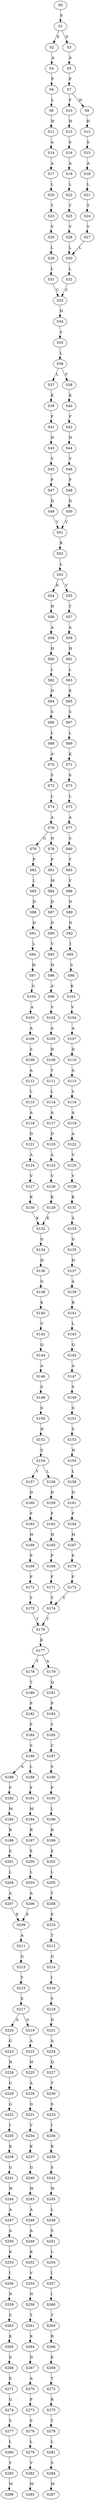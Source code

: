 strict digraph  {
	S0 -> S1 [ label = F ];
	S1 -> S2 [ label = E ];
	S1 -> S3 [ label = D ];
	S2 -> S4 [ label = A ];
	S3 -> S5 [ label = A ];
	S4 -> S6 [ label = P ];
	S5 -> S7 [ label = P ];
	S6 -> S8 [ label = L ];
	S7 -> S9 [ label = H ];
	S7 -> S10 [ label = F ];
	S8 -> S11 [ label = H ];
	S9 -> S12 [ label = H ];
	S10 -> S13 [ label = H ];
	S11 -> S14 [ label = A ];
	S12 -> S15 [ label = S ];
	S13 -> S16 [ label = S ];
	S14 -> S17 [ label = A ];
	S15 -> S18 [ label = A ];
	S16 -> S19 [ label = A ];
	S17 -> S20 [ label = L ];
	S18 -> S21 [ label = L ];
	S19 -> S22 [ label = L ];
	S20 -> S23 [ label = T ];
	S21 -> S24 [ label = T ];
	S22 -> S25 [ label = T ];
	S23 -> S26 [ label = V ];
	S24 -> S27 [ label = V ];
	S25 -> S28 [ label = V ];
	S26 -> S29 [ label = L ];
	S27 -> S30 [ label = L ];
	S28 -> S30 [ label = L ];
	S29 -> S31 [ label = L ];
	S30 -> S32 [ label = L ];
	S31 -> S33 [ label = C ];
	S32 -> S33 [ label = C ];
	S33 -> S34 [ label = H ];
	S34 -> S35 [ label = S ];
	S35 -> S36 [ label = L ];
	S36 -> S37 [ label = L ];
	S36 -> S38 [ label = F ];
	S37 -> S39 [ label = K ];
	S38 -> S40 [ label = K ];
	S39 -> S41 [ label = F ];
	S40 -> S42 [ label = F ];
	S41 -> S43 [ label = N ];
	S42 -> S44 [ label = N ];
	S43 -> S45 [ label = V ];
	S44 -> S46 [ label = V ];
	S45 -> S47 [ label = P ];
	S46 -> S48 [ label = P ];
	S47 -> S49 [ label = D ];
	S48 -> S50 [ label = D ];
	S49 -> S51 [ label = V ];
	S50 -> S51 [ label = V ];
	S51 -> S52 [ label = R ];
	S52 -> S53 [ label = L ];
	S53 -> S54 [ label = K ];
	S53 -> S55 [ label = V ];
	S54 -> S56 [ label = H ];
	S55 -> S57 [ label = Y ];
	S56 -> S58 [ label = A ];
	S57 -> S59 [ label = A ];
	S58 -> S60 [ label = H ];
	S59 -> S61 [ label = H ];
	S60 -> S62 [ label = L ];
	S61 -> S63 [ label = L ];
	S62 -> S64 [ label = D ];
	S63 -> S65 [ label = E ];
	S64 -> S66 [ label = S ];
	S65 -> S67 [ label = S ];
	S66 -> S68 [ label = L ];
	S67 -> S69 [ label = L ];
	S68 -> S70 [ label = A ];
	S69 -> S71 [ label = K ];
	S70 -> S72 [ label = S ];
	S71 -> S73 [ label = S ];
	S72 -> S74 [ label = L ];
	S73 -> S75 [ label = L ];
	S74 -> S76 [ label = A ];
	S75 -> S77 [ label = A ];
	S76 -> S78 [ label = N ];
	S76 -> S79 [ label = G ];
	S77 -> S80 [ label = S ];
	S78 -> S81 [ label = P ];
	S79 -> S82 [ label = P ];
	S80 -> S83 [ label = T ];
	S81 -> S84 [ label = M ];
	S82 -> S85 [ label = L ];
	S83 -> S86 [ label = V ];
	S84 -> S87 [ label = D ];
	S85 -> S88 [ label = D ];
	S86 -> S89 [ label = N ];
	S87 -> S90 [ label = D ];
	S88 -> S91 [ label = D ];
	S89 -> S92 [ label = D ];
	S90 -> S93 [ label = V ];
	S91 -> S94 [ label = L ];
	S92 -> S95 [ label = I ];
	S93 -> S96 [ label = H ];
	S94 -> S97 [ label = H ];
	S95 -> S98 [ label = S ];
	S96 -> S99 [ label = A ];
	S97 -> S100 [ label = G ];
	S98 -> S101 [ label = K ];
	S99 -> S102 [ label = V ];
	S100 -> S103 [ label = A ];
	S101 -> S104 [ label = V ];
	S102 -> S105 [ label = A ];
	S103 -> S106 [ label = A ];
	S104 -> S107 [ label = A ];
	S105 -> S108 [ label = N ];
	S106 -> S109 [ label = S ];
	S107 -> S110 [ label = D ];
	S108 -> S111 [ label = T ];
	S109 -> S112 [ label = A ];
	S110 -> S113 [ label = G ];
	S111 -> S114 [ label = L ];
	S112 -> S115 [ label = L ];
	S113 -> S116 [ label = V ];
	S114 -> S117 [ label = A ];
	S115 -> S118 [ label = A ];
	S116 -> S119 [ label = A ];
	S117 -> S120 [ label = D ];
	S118 -> S121 [ label = D ];
	S119 -> S122 [ label = A ];
	S120 -> S123 [ label = A ];
	S121 -> S124 [ label = A ];
	S122 -> S125 [ label = V ];
	S123 -> S126 [ label = V ];
	S124 -> S127 [ label = V ];
	S125 -> S128 [ label = V ];
	S126 -> S129 [ label = K ];
	S127 -> S130 [ label = K ];
	S128 -> S131 [ label = K ];
	S129 -> S132 [ label = K ];
	S130 -> S132 [ label = K ];
	S131 -> S133 [ label = S ];
	S132 -> S134 [ label = G ];
	S133 -> S135 [ label = G ];
	S134 -> S136 [ label = H ];
	S135 -> S137 [ label = H ];
	S136 -> S138 [ label = G ];
	S137 -> S139 [ label = A ];
	S138 -> S140 [ label = K ];
	S139 -> S141 [ label = R ];
	S140 -> S142 [ label = V ];
	S141 -> S143 [ label = L ];
	S142 -> S144 [ label = Q ];
	S143 -> S145 [ label = Q ];
	S144 -> S146 [ label = A ];
	S145 -> S147 [ label = A ];
	S146 -> S148 [ label = S ];
	S147 -> S149 [ label = S ];
	S148 -> S150 [ label = G ];
	S149 -> S151 [ label = G ];
	S150 -> S152 [ label = H ];
	S151 -> S153 [ label = S ];
	S152 -> S154 [ label = S ];
	S153 -> S155 [ label = H ];
	S154 -> S156 [ label = L ];
	S154 -> S157 [ label = V ];
	S155 -> S158 [ label = L ];
	S156 -> S159 [ label = D ];
	S157 -> S160 [ label = D ];
	S158 -> S161 [ label = D ];
	S159 -> S162 [ label = F ];
	S160 -> S163 [ label = F ];
	S161 -> S164 [ label = F ];
	S162 -> S165 [ label = H ];
	S163 -> S166 [ label = H ];
	S164 -> S167 [ label = H ];
	S165 -> S168 [ label = P ];
	S166 -> S169 [ label = P ];
	S167 -> S170 [ label = P ];
	S168 -> S171 [ label = F ];
	S169 -> S172 [ label = F ];
	S170 -> S173 [ label = F ];
	S171 -> S174 [ label = Y ];
	S172 -> S175 [ label = Y ];
	S173 -> S174 [ label = Y ];
	S174 -> S176 [ label = T ];
	S175 -> S176 [ label = T ];
	S176 -> S177 [ label = K ];
	S177 -> S178 [ label = T ];
	S177 -> S179 [ label = A ];
	S178 -> S180 [ label = T ];
	S179 -> S181 [ label = Q ];
	S180 -> S182 [ label = P ];
	S181 -> S183 [ label = P ];
	S182 -> S184 [ label = F ];
	S183 -> S185 [ label = Y ];
	S184 -> S186 [ label = S ];
	S185 -> S187 [ label = C ];
	S186 -> S188 [ label = L ];
	S186 -> S189 [ label = A ];
	S187 -> S190 [ label = S ];
	S188 -> S191 [ label = F ];
	S189 -> S192 [ label = F ];
	S190 -> S193 [ label = F ];
	S191 -> S194 [ label = M ];
	S192 -> S195 [ label = M ];
	S193 -> S196 [ label = L ];
	S194 -> S197 [ label = R ];
	S195 -> S198 [ label = R ];
	S196 -> S199 [ label = R ];
	S197 -> S200 [ label = E ];
	S198 -> S201 [ label = E ];
	S199 -> S202 [ label = E ];
	S200 -> S203 [ label = L ];
	S201 -> S204 [ label = L ];
	S202 -> S205 [ label = L ];
	S203 -> S206 [ label = A ];
	S204 -> S207 [ label = A ];
	S205 -> S208 [ label = T ];
	S206 -> S209 [ label = E ];
	S207 -> S209 [ label = E ];
	S208 -> S210 [ label = E ];
	S209 -> S211 [ label = A ];
	S210 -> S212 [ label = T ];
	S211 -> S213 [ label = G ];
	S212 -> S214 [ label = G ];
	S213 -> S215 [ label = Y ];
	S214 -> S216 [ label = I ];
	S215 -> S217 [ label = E ];
	S216 -> S218 [ label = V ];
	S217 -> S219 [ label = G ];
	S217 -> S220 [ label = A ];
	S218 -> S221 [ label = D ];
	S219 -> S222 [ label = A ];
	S220 -> S223 [ label = G ];
	S221 -> S224 [ label = A ];
	S222 -> S225 [ label = H ];
	S223 -> S226 [ label = H ];
	S224 -> S227 [ label = Q ];
	S225 -> S228 [ label = A ];
	S226 -> S229 [ label = G ];
	S227 -> S230 [ label = T ];
	S228 -> S231 [ label = G ];
	S229 -> S232 [ label = G ];
	S230 -> S233 [ label = S ];
	S231 -> S234 [ label = V ];
	S232 -> S235 [ label = I ];
	S233 -> S236 [ label = I ];
	S234 -> S237 [ label = K ];
	S235 -> S238 [ label = K ];
	S236 -> S239 [ label = K ];
	S237 -> S240 [ label = G ];
	S238 -> S241 [ label = G ];
	S239 -> S242 [ label = S ];
	S240 -> S243 [ label = W ];
	S241 -> S244 [ label = W ];
	S242 -> S245 [ label = W ];
	S243 -> S246 [ label = A ];
	S244 -> S247 [ label = A ];
	S245 -> S248 [ label = L ];
	S246 -> S249 [ label = A ];
	S247 -> S250 [ label = A ];
	S248 -> S251 [ label = S ];
	S249 -> S252 [ label = K ];
	S250 -> S253 [ label = K ];
	S251 -> S254 [ label = L ];
	S252 -> S255 [ label = V ];
	S253 -> S256 [ label = I ];
	S254 -> S257 [ label = I ];
	S255 -> S258 [ label = N ];
	S256 -> S259 [ label = N ];
	S257 -> S260 [ label = I ];
	S258 -> S261 [ label = T ];
	S259 -> S262 [ label = S ];
	S260 -> S263 [ label = T ];
	S261 -> S264 [ label = K ];
	S262 -> S265 [ label = K ];
	S263 -> S266 [ label = R ];
	S264 -> S267 [ label = D ];
	S265 -> S268 [ label = D ];
	S266 -> S269 [ label = E ];
	S267 -> S270 [ label = A ];
	S268 -> S271 [ label = E ];
	S269 -> S272 [ label = T ];
	S270 -> S273 [ label = P ];
	S271 -> S274 [ label = G ];
	S272 -> S275 [ label = R ];
	S273 -> S276 [ label = S ];
	S274 -> S277 [ label = S ];
	S275 -> S278 [ label = T ];
	S276 -> S279 [ label = L ];
	S277 -> S280 [ label = L ];
	S278 -> S281 [ label = L ];
	S279 -> S282 [ label = V ];
	S280 -> S283 [ label = V ];
	S281 -> S284 [ label = S ];
	S282 -> S285 [ label = M ];
	S283 -> S286 [ label = M ];
	S284 -> S287 [ label = M ];
}
